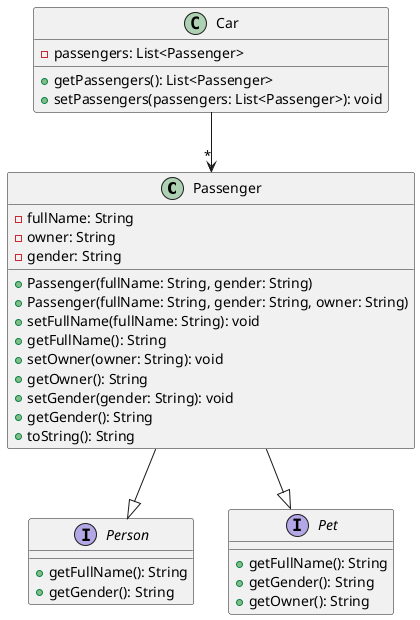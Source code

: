 @startuml

class Passenger {
  -fullName: String
  -owner: String
  -gender: String
  +Passenger(fullName: String, gender: String)
  +Passenger(fullName: String, gender: String, owner: String)
  +setFullName(fullName: String): void
  +getFullName(): String
  +setOwner(owner: String): void
  +getOwner(): String
  +setGender(gender: String): void
  +getGender(): String
  +toString(): String
}

interface Person {
  +getFullName(): String
  +getGender(): String
}

interface Pet {
  +getFullName(): String
  +getGender(): String
  +getOwner(): String
}

Passenger --|> Person
Passenger --|> Pet

class Car {
  -passengers: List<Passenger>
  +getPassengers(): List<Passenger>
  +setPassengers(passengers: List<Passenger>): void
}

Car --> "*" Passenger


@enduml